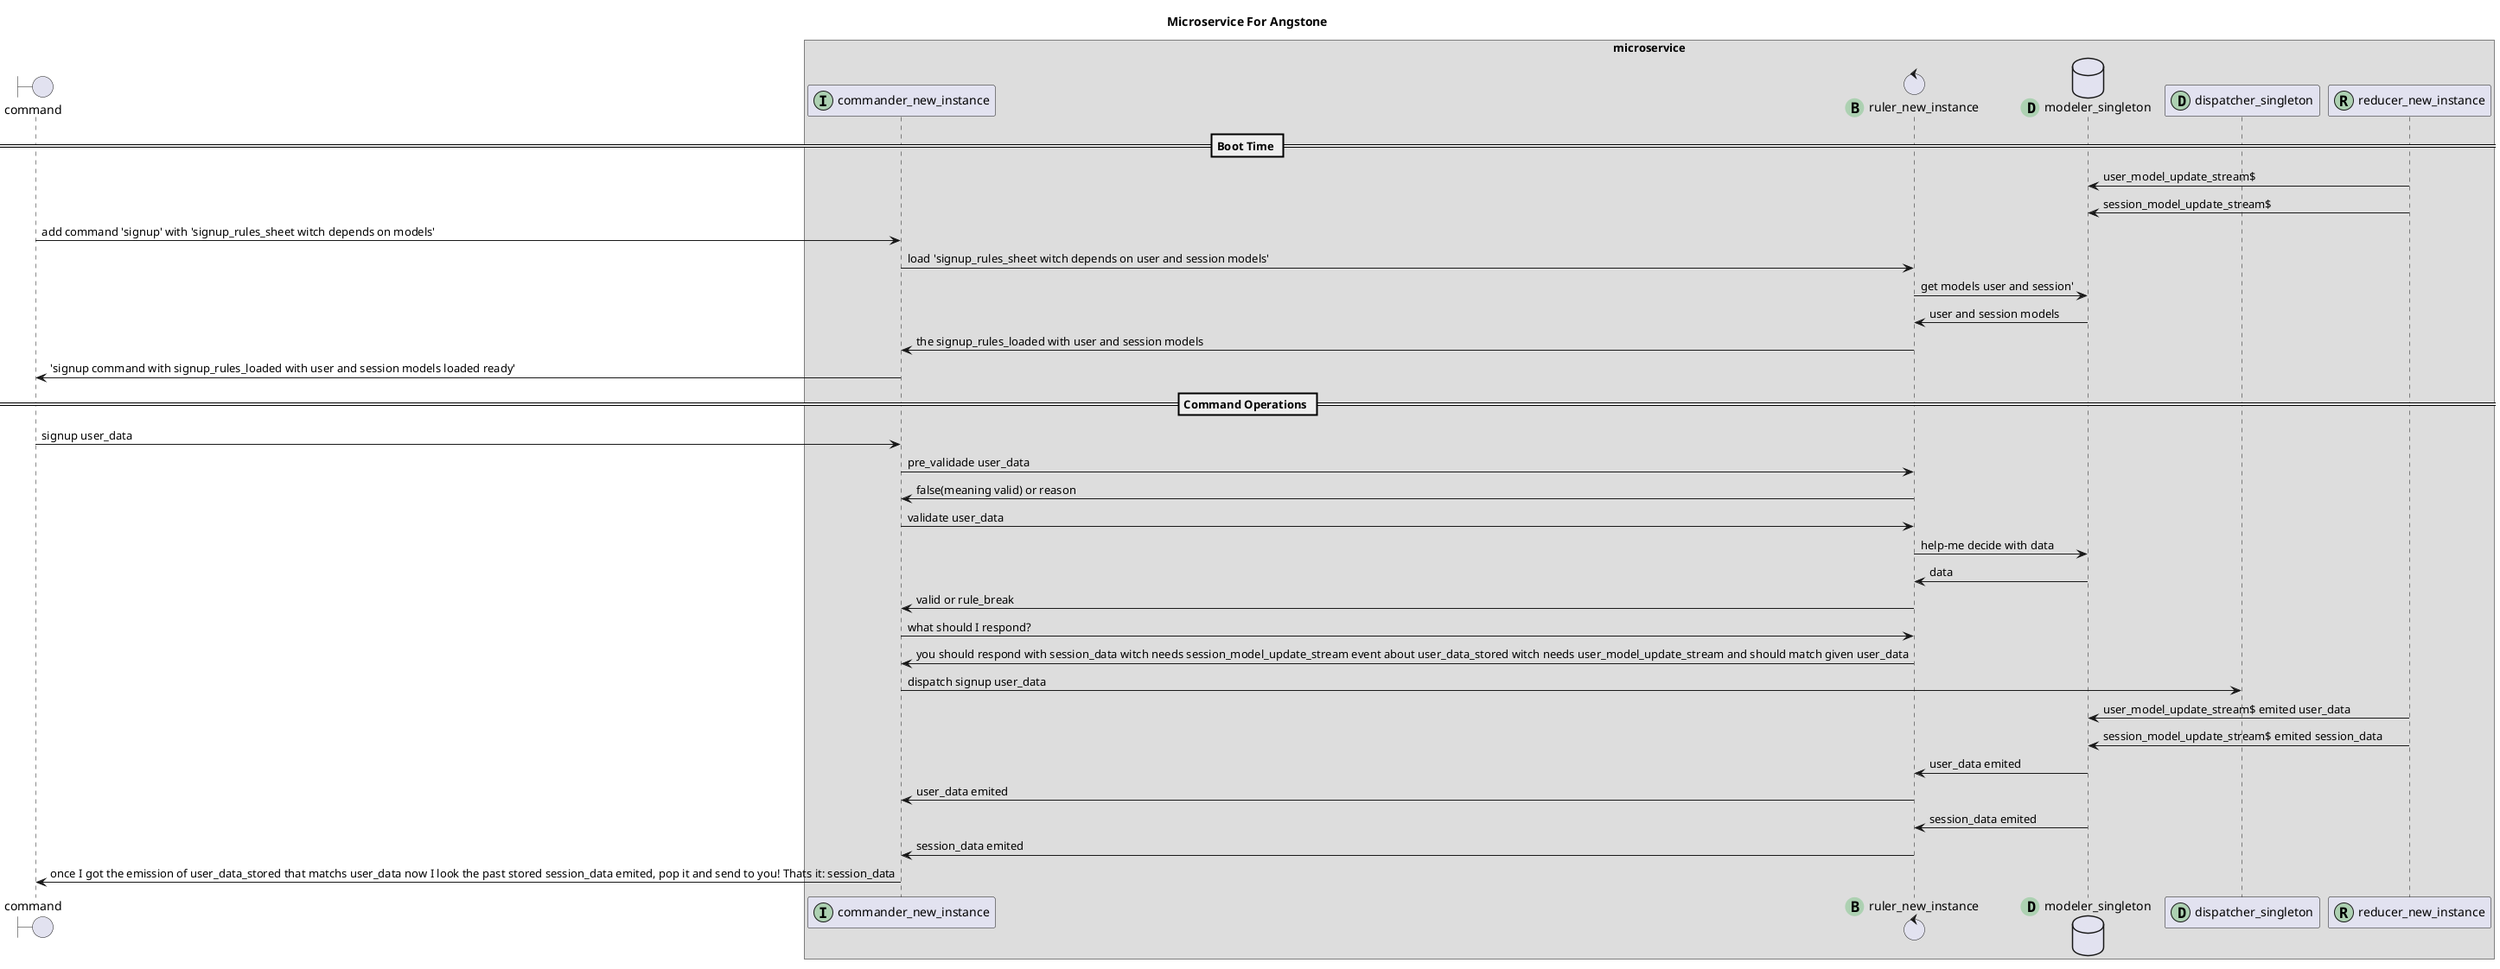 @startuml
title Microservice For Angstone
boundary command
box "microservice"
participant commander_new_instance << (I,#ADD1B2) >>
control ruler_new_instance << (B,#ADD1B2) >>
database modeler_singleton << (D,#ADD1B2) >>
participant dispatcher_singleton << (D,#ADD1B2) >>
participant reducer_new_instance << (R,#ADD1B2) >>
end box
== Boot Time ==
reducer_new_instance -> modeler_singleton : user_model_update_stream$
reducer_new_instance -> modeler_singleton : session_model_update_stream$
command -> commander_new_instance : add command 'signup' with 'signup_rules_sheet witch depends on models'
commander_new_instance -> ruler_new_instance : load 'signup_rules_sheet witch depends on user and session models'
ruler_new_instance -> modeler_singleton : get models user and session'
modeler_singleton -> ruler_new_instance : user and session models
ruler_new_instance -> commander_new_instance : the signup_rules_loaded with user and session models
commander_new_instance -> command : 'signup command with signup_rules_loaded with user and session models loaded ready'
== Command Operations ==
command -> commander_new_instance : signup user_data
commander_new_instance -> ruler_new_instance : pre_validade user_data
ruler_new_instance -> commander_new_instance : false(meaning valid) or reason
commander_new_instance -> ruler_new_instance : validate user_data
ruler_new_instance -> modeler_singleton : help-me decide with data
modeler_singleton -> ruler_new_instance : data
ruler_new_instance -> commander_new_instance : valid or rule_break
commander_new_instance -> ruler_new_instance : what should I respond?
ruler_new_instance -> commander_new_instance : you should respond with session_data witch needs session_model_update_stream event about user_data_stored witch needs user_model_update_stream and should match given user_data
commander_new_instance -> dispatcher_singleton : dispatch signup user_data
reducer_new_instance -> modeler_singleton : user_model_update_stream$ emited user_data
reducer_new_instance -> modeler_singleton : session_model_update_stream$ emited session_data
modeler_singleton -> ruler_new_instance : user_data emited
ruler_new_instance -> commander_new_instance : user_data emited
modeler_singleton -> ruler_new_instance : session_data emited
ruler_new_instance -> commander_new_instance : session_data emited
commander_new_instance -> command : once I got the emission of user_data_stored that matchs user_data now I look the past stored session_data emited, pop it and send to you! Thats it: session_data
@enduml

